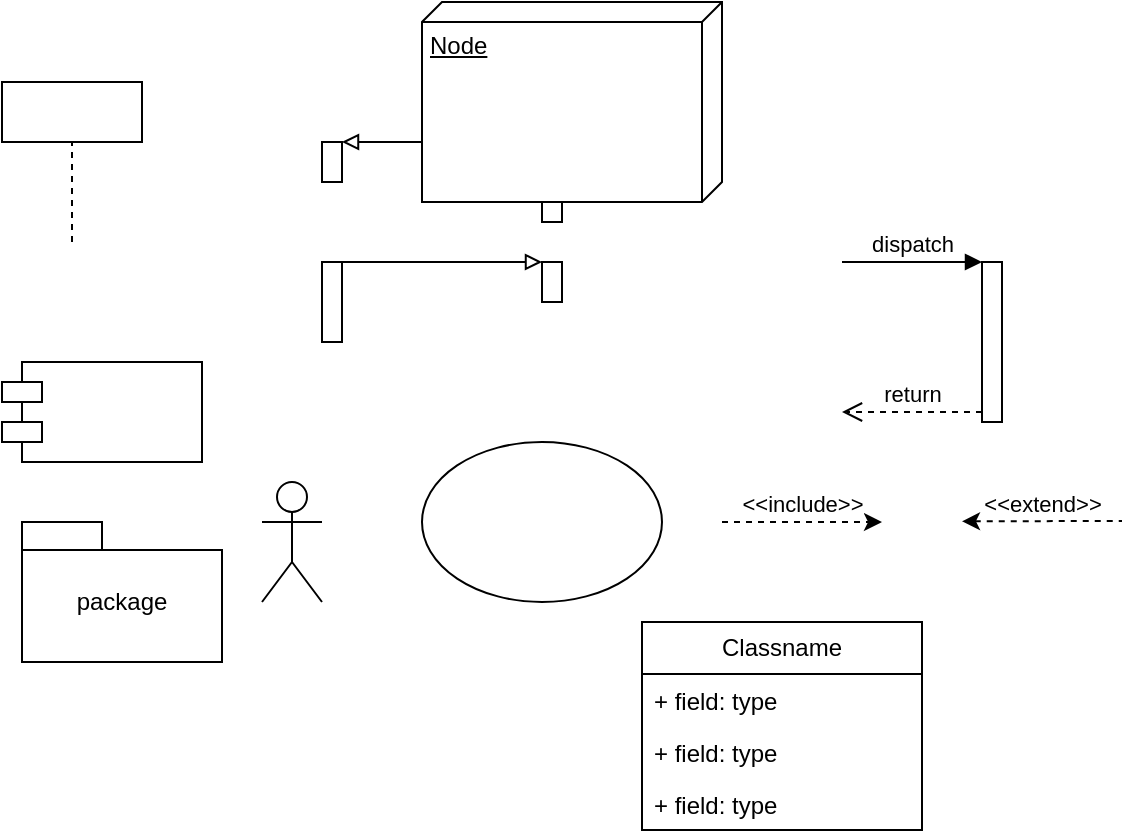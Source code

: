 <mxfile version="21.6.9" type="device">
  <diagram name="Page-1" id="vufwMrBIwszhiFf2mDLy">
    <mxGraphModel dx="623" dy="344" grid="1" gridSize="10" guides="1" tooltips="1" connect="1" arrows="1" fold="1" page="1" pageScale="1" pageWidth="850" pageHeight="1100" math="0" shadow="0">
      <root>
        <mxCell id="0" />
        <mxCell id="1" parent="0" />
        <mxCell id="FTou98ygsgsRreSFMh2p-1" value="" style="shape=umlActor;verticalLabelPosition=bottom;verticalAlign=top;html=1;outlineConnect=0;" parent="1" vertex="1">
          <mxGeometry x="160" y="240" width="30" height="60" as="geometry" />
        </mxCell>
        <mxCell id="f-JKENWgd1vGLYzY6PS4-1" value="" style="ellipse;whiteSpace=wrap;html=1;" vertex="1" parent="1">
          <mxGeometry x="240" y="220" width="120" height="80" as="geometry" />
        </mxCell>
        <mxCell id="f-JKENWgd1vGLYzY6PS4-3" value="&amp;lt;&amp;lt;include&amp;gt;&amp;gt;" style="html=1;verticalAlign=bottom;endArrow=classic;edgeStyle=elbowEdgeStyle;elbow=vertical;curved=0;rounded=0;dashed=1;endFill=1;" edge="1" parent="1">
          <mxGeometry width="80" relative="1" as="geometry">
            <mxPoint x="390" y="260" as="sourcePoint" />
            <mxPoint x="470" y="260" as="targetPoint" />
          </mxGeometry>
        </mxCell>
        <mxCell id="f-JKENWgd1vGLYzY6PS4-4" value="&amp;lt;&amp;lt;extend&amp;gt;&amp;gt;" style="html=1;verticalAlign=bottom;endArrow=none;edgeStyle=elbowEdgeStyle;elbow=vertical;rounded=0;dashed=1;endFill=0;startArrow=classic;startFill=1;" edge="1" parent="1">
          <mxGeometry width="80" relative="1" as="geometry">
            <mxPoint x="510" y="259.64" as="sourcePoint" />
            <mxPoint x="590" y="259.64" as="targetPoint" />
          </mxGeometry>
        </mxCell>
        <mxCell id="f-JKENWgd1vGLYzY6PS4-7" value="Classname" style="swimlane;fontStyle=0;childLayout=stackLayout;horizontal=1;startSize=26;fillColor=none;horizontalStack=0;resizeParent=1;resizeParentMax=0;resizeLast=0;collapsible=1;marginBottom=0;whiteSpace=wrap;html=1;" vertex="1" parent="1">
          <mxGeometry x="350" y="310" width="140" height="104" as="geometry" />
        </mxCell>
        <mxCell id="f-JKENWgd1vGLYzY6PS4-8" value="+ field: type" style="text;strokeColor=none;fillColor=none;align=left;verticalAlign=top;spacingLeft=4;spacingRight=4;overflow=hidden;rotatable=0;points=[[0,0.5],[1,0.5]];portConstraint=eastwest;whiteSpace=wrap;html=1;" vertex="1" parent="f-JKENWgd1vGLYzY6PS4-7">
          <mxGeometry y="26" width="140" height="26" as="geometry" />
        </mxCell>
        <mxCell id="f-JKENWgd1vGLYzY6PS4-9" value="+ field: type" style="text;strokeColor=none;fillColor=none;align=left;verticalAlign=top;spacingLeft=4;spacingRight=4;overflow=hidden;rotatable=0;points=[[0,0.5],[1,0.5]];portConstraint=eastwest;whiteSpace=wrap;html=1;" vertex="1" parent="f-JKENWgd1vGLYzY6PS4-7">
          <mxGeometry y="52" width="140" height="26" as="geometry" />
        </mxCell>
        <mxCell id="f-JKENWgd1vGLYzY6PS4-10" value="+ field: type" style="text;strokeColor=none;fillColor=none;align=left;verticalAlign=top;spacingLeft=4;spacingRight=4;overflow=hidden;rotatable=0;points=[[0,0.5],[1,0.5]];portConstraint=eastwest;whiteSpace=wrap;html=1;" vertex="1" parent="f-JKENWgd1vGLYzY6PS4-7">
          <mxGeometry y="78" width="140" height="26" as="geometry" />
        </mxCell>
        <mxCell id="f-JKENWgd1vGLYzY6PS4-11" value="" style="html=1;points=[];perimeter=orthogonalPerimeter;outlineConnect=0;targetShapes=umlLifeline;portConstraint=eastwest;newEdgeStyle={&quot;edgeStyle&quot;:&quot;elbowEdgeStyle&quot;,&quot;elbow&quot;:&quot;vertical&quot;,&quot;curved&quot;:0,&quot;rounded&quot;:0};" vertex="1" parent="1">
          <mxGeometry x="300" y="130" width="10" height="20" as="geometry" />
        </mxCell>
        <mxCell id="f-JKENWgd1vGLYzY6PS4-14" value="" style="html=1;points=[];perimeter=orthogonalPerimeter;outlineConnect=0;targetShapes=umlLifeline;portConstraint=eastwest;newEdgeStyle={&quot;edgeStyle&quot;:&quot;elbowEdgeStyle&quot;,&quot;elbow&quot;:&quot;vertical&quot;,&quot;curved&quot;:0,&quot;rounded&quot;:0};" vertex="1" parent="1">
          <mxGeometry x="520" y="130" width="10" height="80" as="geometry" />
        </mxCell>
        <mxCell id="f-JKENWgd1vGLYzY6PS4-15" value="dispatch" style="html=1;verticalAlign=bottom;endArrow=block;edgeStyle=elbowEdgeStyle;elbow=vertical;curved=0;rounded=0;" edge="1" target="f-JKENWgd1vGLYzY6PS4-14" parent="1">
          <mxGeometry relative="1" as="geometry">
            <mxPoint x="450" y="130" as="sourcePoint" />
          </mxGeometry>
        </mxCell>
        <mxCell id="f-JKENWgd1vGLYzY6PS4-16" value="return" style="html=1;verticalAlign=bottom;endArrow=open;dashed=1;endSize=8;edgeStyle=elbowEdgeStyle;elbow=vertical;curved=0;rounded=0;" edge="1" source="f-JKENWgd1vGLYzY6PS4-14" parent="1">
          <mxGeometry relative="1" as="geometry">
            <mxPoint x="450" y="205" as="targetPoint" />
          </mxGeometry>
        </mxCell>
        <mxCell id="f-JKENWgd1vGLYzY6PS4-17" value="" style="html=1;points=[];perimeter=orthogonalPerimeter;outlineConnect=0;targetShapes=umlLifeline;portConstraint=eastwest;newEdgeStyle={&quot;edgeStyle&quot;:&quot;elbowEdgeStyle&quot;,&quot;elbow&quot;:&quot;vertical&quot;,&quot;curved&quot;:0,&quot;rounded&quot;:0};" vertex="1" parent="1">
          <mxGeometry x="190" y="130" width="10" height="40" as="geometry" />
        </mxCell>
        <mxCell id="f-JKENWgd1vGLYzY6PS4-18" value="" style="endArrow=block;html=1;rounded=0;endFill=0;" edge="1" parent="1" source="f-JKENWgd1vGLYzY6PS4-17">
          <mxGeometry width="50" height="50" relative="1" as="geometry">
            <mxPoint x="210" y="130" as="sourcePoint" />
            <mxPoint x="300" y="130" as="targetPoint" />
          </mxGeometry>
        </mxCell>
        <mxCell id="f-JKENWgd1vGLYzY6PS4-19" value="" style="html=1;points=[];perimeter=orthogonalPerimeter;outlineConnect=0;targetShapes=umlLifeline;portConstraint=eastwest;newEdgeStyle={&quot;edgeStyle&quot;:&quot;elbowEdgeStyle&quot;,&quot;elbow&quot;:&quot;vertical&quot;,&quot;curved&quot;:0,&quot;rounded&quot;:0};" vertex="1" parent="1">
          <mxGeometry x="300" y="70" width="10" height="40" as="geometry" />
        </mxCell>
        <mxCell id="f-JKENWgd1vGLYzY6PS4-20" value="" style="html=1;points=[];perimeter=orthogonalPerimeter;outlineConnect=0;targetShapes=umlLifeline;portConstraint=eastwest;newEdgeStyle={&quot;edgeStyle&quot;:&quot;elbowEdgeStyle&quot;,&quot;elbow&quot;:&quot;vertical&quot;,&quot;curved&quot;:0,&quot;rounded&quot;:0};" vertex="1" parent="1">
          <mxGeometry x="190" y="70" width="10" height="20" as="geometry" />
        </mxCell>
        <mxCell id="f-JKENWgd1vGLYzY6PS4-21" value="" style="endArrow=none;html=1;rounded=0;startArrow=block;startFill=0;endFill=0;" edge="1" source="f-JKENWgd1vGLYzY6PS4-20" parent="1">
          <mxGeometry width="50" height="50" relative="1" as="geometry">
            <mxPoint x="210" y="70" as="sourcePoint" />
            <mxPoint x="300" y="70" as="targetPoint" />
          </mxGeometry>
        </mxCell>
        <mxCell id="f-JKENWgd1vGLYzY6PS4-23" value="" style="rounded=0;whiteSpace=wrap;html=1;" vertex="1" parent="1">
          <mxGeometry x="30" y="40" width="70" height="30" as="geometry" />
        </mxCell>
        <mxCell id="f-JKENWgd1vGLYzY6PS4-24" value="" style="endArrow=none;dashed=1;html=1;rounded=0;entryX=0.5;entryY=1;entryDx=0;entryDy=0;" edge="1" parent="1" target="f-JKENWgd1vGLYzY6PS4-23">
          <mxGeometry width="50" height="50" relative="1" as="geometry">
            <mxPoint x="65" y="120" as="sourcePoint" />
            <mxPoint x="110" y="70" as="targetPoint" />
          </mxGeometry>
        </mxCell>
        <mxCell id="f-JKENWgd1vGLYzY6PS4-25" value="" style="shape=module;align=left;spacingLeft=20;align=center;verticalAlign=top;whiteSpace=wrap;html=1;" vertex="1" parent="1">
          <mxGeometry x="30" y="180" width="100" height="50" as="geometry" />
        </mxCell>
        <mxCell id="f-JKENWgd1vGLYzY6PS4-26" value="&lt;span style=&quot;font-weight: normal;&quot;&gt;package&lt;/span&gt;" style="shape=folder;fontStyle=1;spacingTop=10;tabWidth=40;tabHeight=14;tabPosition=left;html=1;whiteSpace=wrap;" vertex="1" parent="1">
          <mxGeometry x="40" y="260" width="100" height="70" as="geometry" />
        </mxCell>
        <mxCell id="f-JKENWgd1vGLYzY6PS4-27" value="Node" style="verticalAlign=top;align=left;spacingTop=8;spacingLeft=2;spacingRight=12;shape=cube;size=10;direction=south;fontStyle=4;html=1;whiteSpace=wrap;" vertex="1" parent="1">
          <mxGeometry x="240" width="150" height="100" as="geometry" />
        </mxCell>
      </root>
    </mxGraphModel>
  </diagram>
</mxfile>
